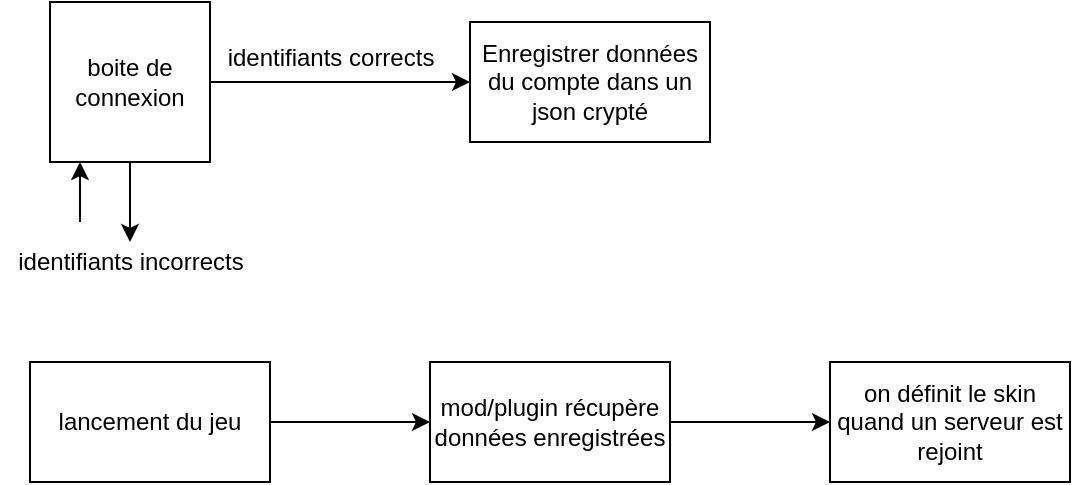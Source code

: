 <mxfile>
    <diagram id="cPZnaBADAihF7UE66A_N" name="Page-1">
        <mxGraphModel dx="734" dy="567" grid="1" gridSize="10" guides="1" tooltips="1" connect="1" arrows="1" fold="1" page="0" pageScale="1" pageWidth="827" pageHeight="1169" math="0" shadow="0">
            <root>
                <mxCell id="0"/>
                <mxCell id="1" parent="0"/>
                <mxCell id="3" style="edgeStyle=none;html=1;" edge="1" parent="1" source="2">
                    <mxGeometry relative="1" as="geometry">
                        <mxPoint x="370" y="210" as="targetPoint"/>
                    </mxGeometry>
                </mxCell>
                <mxCell id="2" value="boite de connexion" style="whiteSpace=wrap;html=1;aspect=fixed;" vertex="1" parent="1">
                    <mxGeometry x="160" y="170" width="80" height="80" as="geometry"/>
                </mxCell>
                <mxCell id="4" value="identifiants corrects" style="text;html=1;align=center;verticalAlign=middle;resizable=0;points=[];autosize=1;strokeColor=none;fillColor=none;" vertex="1" parent="1">
                    <mxGeometry x="240" y="188" width="120" height="20" as="geometry"/>
                </mxCell>
                <mxCell id="5" value="Enregistrer données du compte dans un json crypté" style="whiteSpace=wrap;html=1;" vertex="1" parent="1">
                    <mxGeometry x="370" y="180" width="120" height="60" as="geometry"/>
                </mxCell>
                <mxCell id="7" style="edgeStyle=none;html=1;" edge="1" parent="1">
                    <mxGeometry relative="1" as="geometry">
                        <mxPoint x="200" y="290" as="targetPoint"/>
                        <mxPoint x="200" y="250" as="sourcePoint"/>
                    </mxGeometry>
                </mxCell>
                <mxCell id="10" style="edgeStyle=none;html=1;entryX=0;entryY=1;entryDx=0;entryDy=0;" edge="1" parent="1">
                    <mxGeometry relative="1" as="geometry">
                        <mxPoint x="175" y="250" as="targetPoint"/>
                        <mxPoint x="175" y="280" as="sourcePoint"/>
                    </mxGeometry>
                </mxCell>
                <mxCell id="9" value="identifiants incorrects" style="text;html=1;align=center;verticalAlign=middle;resizable=0;points=[];autosize=1;strokeColor=none;fillColor=none;" vertex="1" parent="1">
                    <mxGeometry x="135" y="290" width="130" height="20" as="geometry"/>
                </mxCell>
                <mxCell id="16" value="" style="edgeStyle=none;html=1;" edge="1" parent="1" source="14" target="15">
                    <mxGeometry relative="1" as="geometry"/>
                </mxCell>
                <mxCell id="14" value="lancement du jeu" style="rounded=0;whiteSpace=wrap;html=1;" vertex="1" parent="1">
                    <mxGeometry x="150" y="350" width="120" height="60" as="geometry"/>
                </mxCell>
                <mxCell id="19" value="" style="edgeStyle=none;html=1;" edge="1" parent="1" source="15" target="18">
                    <mxGeometry relative="1" as="geometry"/>
                </mxCell>
                <mxCell id="15" value="mod/plugin récupère données enregistrées" style="whiteSpace=wrap;html=1;rounded=0;" vertex="1" parent="1">
                    <mxGeometry x="350" y="350" width="120" height="60" as="geometry"/>
                </mxCell>
                <mxCell id="18" value="on définit le skin quand un serveur est rejoint" style="whiteSpace=wrap;html=1;rounded=0;" vertex="1" parent="1">
                    <mxGeometry x="550" y="350" width="120" height="60" as="geometry"/>
                </mxCell>
            </root>
        </mxGraphModel>
    </diagram>
</mxfile>